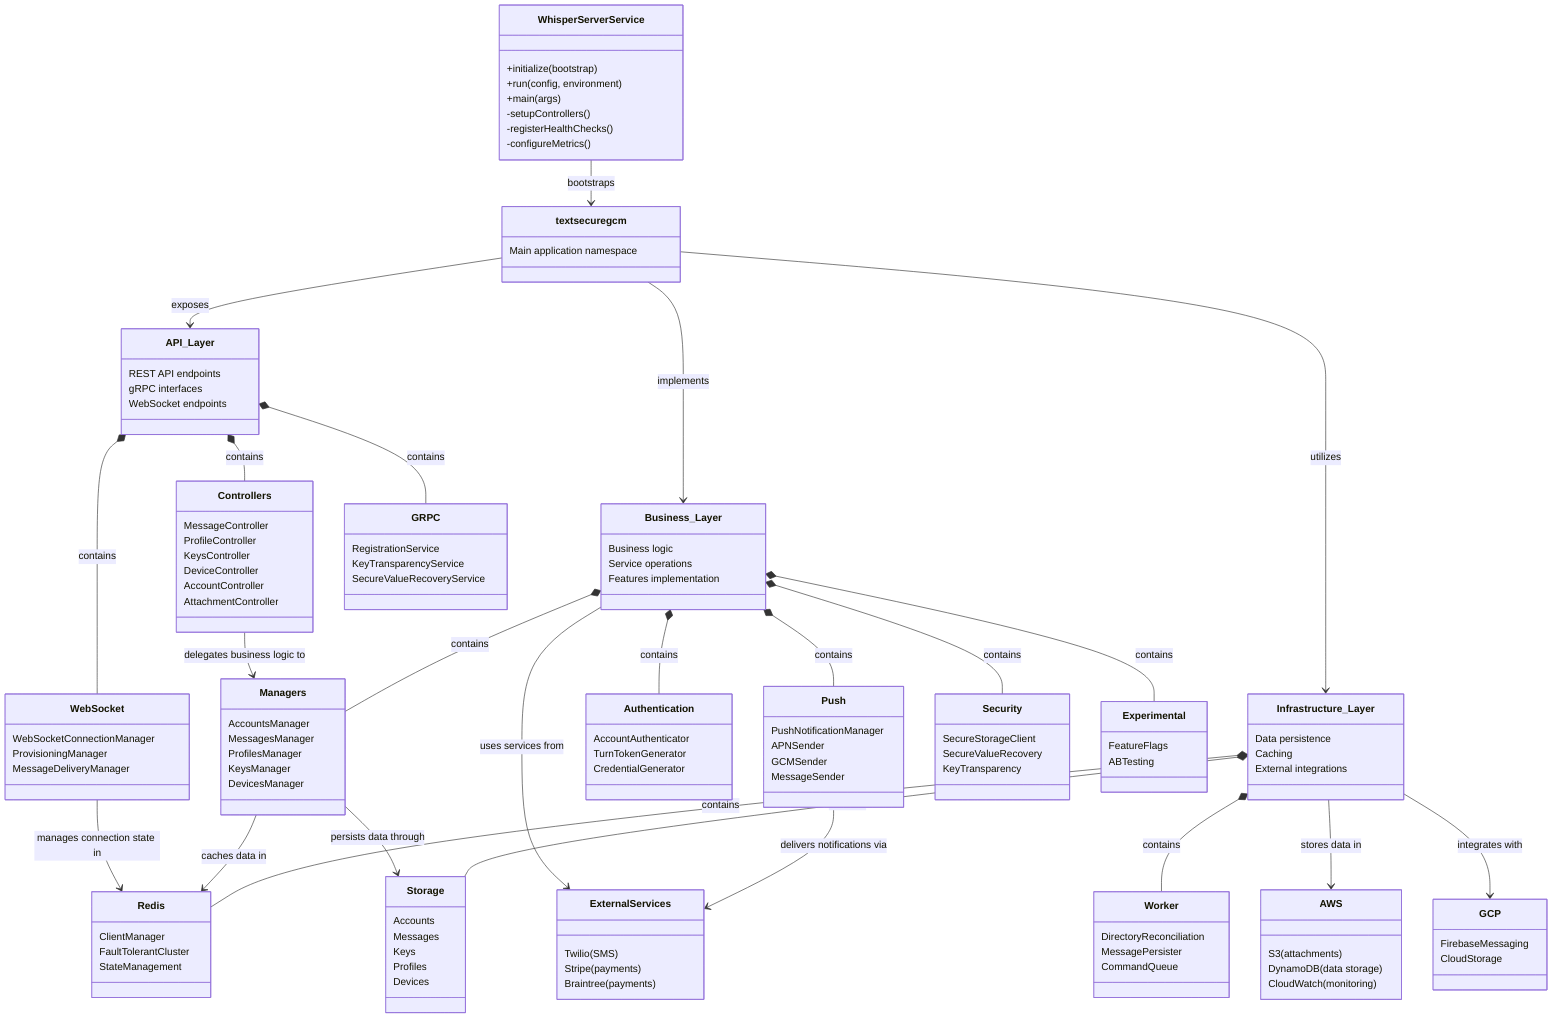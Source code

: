 ---
config:
  class:
    hideEmptyMembersBox: true
---
classDiagram
  direction TB

  %% Core Application Layer
  class WhisperServerService {
    +initialize(bootstrap)
    +run(config, environment)
    +main(args)
    -setupControllers()
    -registerHealthChecks()
    -configureMetrics()
  }

  %% Primary Namespaces
  class textsecuregcm {
    Main application namespace
  }

  %% Service Layers
  class API_Layer {
    REST API endpoints
    gRPC interfaces
    WebSocket endpoints
  }

  class Business_Layer {
    Business logic
    Service operations
    Features implementation
  }

  class Infrastructure_Layer {
    Data persistence
    Caching
    External integrations
  }

  %% Functional Components - API Layer
  class Controllers {
    MessageController
    ProfileController
    KeysController
    DeviceController
    AccountController
    AttachmentController
  }

  class GRPC {
    RegistrationService
    KeyTransparencyService
    SecureValueRecoveryService
  }

  class WebSocket {
    WebSocketConnectionManager
    ProvisioningManager
    MessageDeliveryManager
  }

  %% Functional Components - Business Layer
  class Managers {
    AccountsManager
    MessagesManager
    ProfilesManager
    KeysManager
    DevicesManager
  }

  class Authentication {
    AccountAuthenticator
    TurnTokenGenerator
    CredentialGenerator
  }

  class Push {
    PushNotificationManager
    APNSender
    GCMSender
    MessageSender
  }

  class Security {
    SecureStorageClient
    SecureValueRecovery
    KeyTransparency
  }

  class Experimental {
    FeatureFlags
    ABTesting
  }

  %% Functional Components - Infrastructure Layer
  class Storage {
    Accounts
    Messages
    Keys
    Profiles
    Devices
  }

  class Redis {
    ClientManager
    FaultTolerantCluster
    StateManagement
  }

  class Worker {
    DirectoryReconciliation
    MessagePersister
    CommandQueue
  }

  %% External Services
  class AWS {
    S3 (attachments)
    DynamoDB (data storage)
    CloudWatch (monitoring)
  }

  class GCP {
    FirebaseMessaging
    CloudStorage
  }

  class ExternalServices {
    Twilio (SMS)
    Stripe (payments)
    Braintree (payments)
  }

  %% Core Relationships
  WhisperServerService --> textsecuregcm : bootstraps

  %% Layered Architecture
  textsecuregcm --> API_Layer : exposes
  textsecuregcm --> Business_Layer : implements
  textsecuregcm --> Infrastructure_Layer : utilizes

  %% API Layer Composition
  API_Layer *-- Controllers : contains
  API_Layer *-- GRPC : contains
  API_Layer *-- WebSocket : contains

  %% Business Layer Composition
  Business_Layer *-- Managers : contains
  Business_Layer *-- Authentication : contains
  Business_Layer *-- Push : contains
  Business_Layer *-- Security : contains
  Business_Layer *-- Experimental : contains

  %% Infrastructure Layer Composition
  Infrastructure_Layer *-- Storage : contains
  Infrastructure_Layer *-- Redis : contains
  Infrastructure_Layer *-- Worker : contains

  %% Key Data Flows
  Controllers --> Managers : delegates business logic to
  Managers --> Storage : persists data through
  Managers --> Redis : caches data in
  Push --> ExternalServices : delivers notifications via
  WebSocket --> Redis : manages connection state in

  %% External Integrations
  Infrastructure_Layer --> AWS : stores data in
  Infrastructure_Layer --> GCP : integrates with
  Business_Layer --> ExternalServices : uses services from